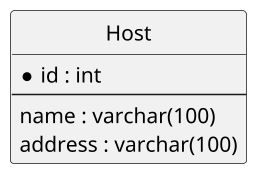 @startuml
hide circle
scale 1.5
skinparam linetype ortho
skinparam monochrome true
left to right direction

entity "Host" as host {
  *id : int
  --
  name : varchar(100)
  address : varchar(100)
}
@enduml
